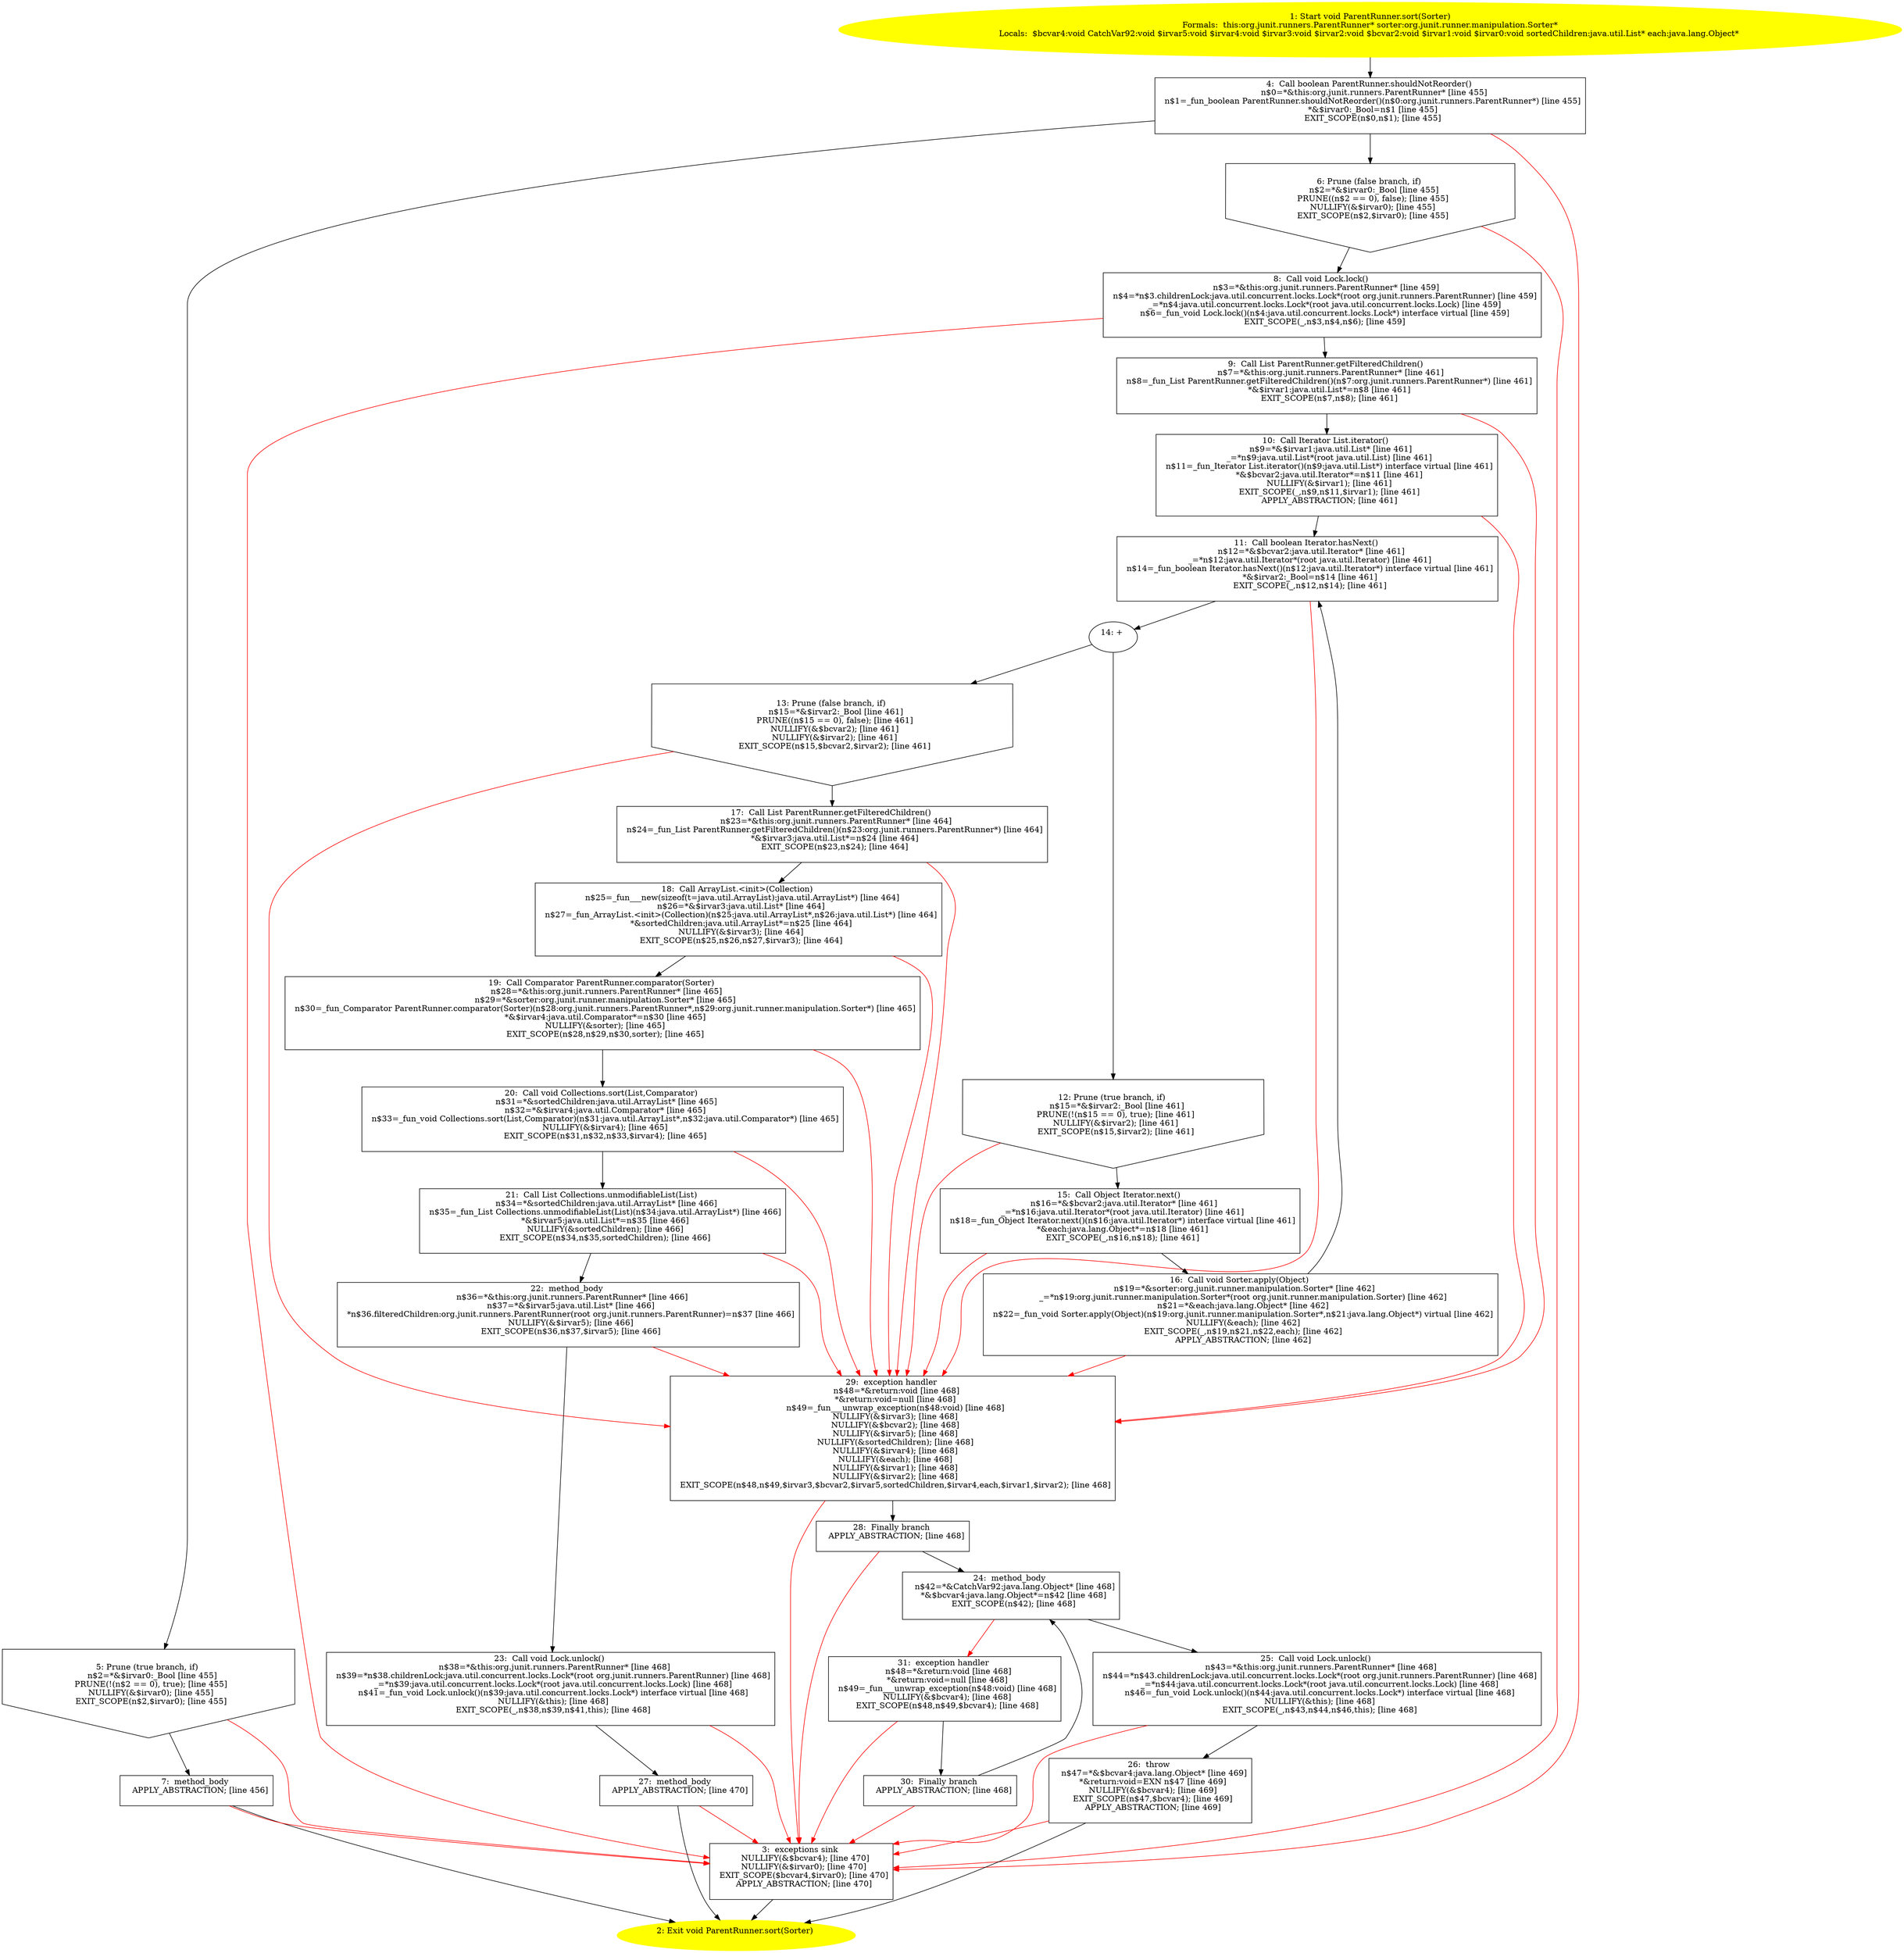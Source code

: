 /* @generated */
digraph cfg {
"org.junit.runners.ParentRunner.sort(org.junit.runner.manipulation.Sorter):void.6bbcab0543b4f46559789d7f20be4309_1" [label="1: Start void ParentRunner.sort(Sorter)\nFormals:  this:org.junit.runners.ParentRunner* sorter:org.junit.runner.manipulation.Sorter*\nLocals:  $bcvar4:void CatchVar92:void $irvar5:void $irvar4:void $irvar3:void $irvar2:void $bcvar2:void $irvar1:void $irvar0:void sortedChildren:java.util.List* each:java.lang.Object* \n  " color=yellow style=filled]
	

	 "org.junit.runners.ParentRunner.sort(org.junit.runner.manipulation.Sorter):void.6bbcab0543b4f46559789d7f20be4309_1" -> "org.junit.runners.ParentRunner.sort(org.junit.runner.manipulation.Sorter):void.6bbcab0543b4f46559789d7f20be4309_4" ;
"org.junit.runners.ParentRunner.sort(org.junit.runner.manipulation.Sorter):void.6bbcab0543b4f46559789d7f20be4309_2" [label="2: Exit void ParentRunner.sort(Sorter) \n  " color=yellow style=filled]
	

"org.junit.runners.ParentRunner.sort(org.junit.runner.manipulation.Sorter):void.6bbcab0543b4f46559789d7f20be4309_3" [label="3:  exceptions sink \n   NULLIFY(&$bcvar4); [line 470]\n  NULLIFY(&$irvar0); [line 470]\n  EXIT_SCOPE($bcvar4,$irvar0); [line 470]\n  APPLY_ABSTRACTION; [line 470]\n " shape="box"]
	

	 "org.junit.runners.ParentRunner.sort(org.junit.runner.manipulation.Sorter):void.6bbcab0543b4f46559789d7f20be4309_3" -> "org.junit.runners.ParentRunner.sort(org.junit.runner.manipulation.Sorter):void.6bbcab0543b4f46559789d7f20be4309_2" ;
"org.junit.runners.ParentRunner.sort(org.junit.runner.manipulation.Sorter):void.6bbcab0543b4f46559789d7f20be4309_4" [label="4:  Call boolean ParentRunner.shouldNotReorder() \n   n$0=*&this:org.junit.runners.ParentRunner* [line 455]\n  n$1=_fun_boolean ParentRunner.shouldNotReorder()(n$0:org.junit.runners.ParentRunner*) [line 455]\n  *&$irvar0:_Bool=n$1 [line 455]\n  EXIT_SCOPE(n$0,n$1); [line 455]\n " shape="box"]
	

	 "org.junit.runners.ParentRunner.sort(org.junit.runner.manipulation.Sorter):void.6bbcab0543b4f46559789d7f20be4309_4" -> "org.junit.runners.ParentRunner.sort(org.junit.runner.manipulation.Sorter):void.6bbcab0543b4f46559789d7f20be4309_5" ;
	 "org.junit.runners.ParentRunner.sort(org.junit.runner.manipulation.Sorter):void.6bbcab0543b4f46559789d7f20be4309_4" -> "org.junit.runners.ParentRunner.sort(org.junit.runner.manipulation.Sorter):void.6bbcab0543b4f46559789d7f20be4309_6" ;
	 "org.junit.runners.ParentRunner.sort(org.junit.runner.manipulation.Sorter):void.6bbcab0543b4f46559789d7f20be4309_4" -> "org.junit.runners.ParentRunner.sort(org.junit.runner.manipulation.Sorter):void.6bbcab0543b4f46559789d7f20be4309_3" [color="red" ];
"org.junit.runners.ParentRunner.sort(org.junit.runner.manipulation.Sorter):void.6bbcab0543b4f46559789d7f20be4309_5" [label="5: Prune (true branch, if) \n   n$2=*&$irvar0:_Bool [line 455]\n  PRUNE(!(n$2 == 0), true); [line 455]\n  NULLIFY(&$irvar0); [line 455]\n  EXIT_SCOPE(n$2,$irvar0); [line 455]\n " shape="invhouse"]
	

	 "org.junit.runners.ParentRunner.sort(org.junit.runner.manipulation.Sorter):void.6bbcab0543b4f46559789d7f20be4309_5" -> "org.junit.runners.ParentRunner.sort(org.junit.runner.manipulation.Sorter):void.6bbcab0543b4f46559789d7f20be4309_7" ;
	 "org.junit.runners.ParentRunner.sort(org.junit.runner.manipulation.Sorter):void.6bbcab0543b4f46559789d7f20be4309_5" -> "org.junit.runners.ParentRunner.sort(org.junit.runner.manipulation.Sorter):void.6bbcab0543b4f46559789d7f20be4309_3" [color="red" ];
"org.junit.runners.ParentRunner.sort(org.junit.runner.manipulation.Sorter):void.6bbcab0543b4f46559789d7f20be4309_6" [label="6: Prune (false branch, if) \n   n$2=*&$irvar0:_Bool [line 455]\n  PRUNE((n$2 == 0), false); [line 455]\n  NULLIFY(&$irvar0); [line 455]\n  EXIT_SCOPE(n$2,$irvar0); [line 455]\n " shape="invhouse"]
	

	 "org.junit.runners.ParentRunner.sort(org.junit.runner.manipulation.Sorter):void.6bbcab0543b4f46559789d7f20be4309_6" -> "org.junit.runners.ParentRunner.sort(org.junit.runner.manipulation.Sorter):void.6bbcab0543b4f46559789d7f20be4309_8" ;
	 "org.junit.runners.ParentRunner.sort(org.junit.runner.manipulation.Sorter):void.6bbcab0543b4f46559789d7f20be4309_6" -> "org.junit.runners.ParentRunner.sort(org.junit.runner.manipulation.Sorter):void.6bbcab0543b4f46559789d7f20be4309_3" [color="red" ];
"org.junit.runners.ParentRunner.sort(org.junit.runner.manipulation.Sorter):void.6bbcab0543b4f46559789d7f20be4309_7" [label="7:  method_body \n   APPLY_ABSTRACTION; [line 456]\n " shape="box"]
	

	 "org.junit.runners.ParentRunner.sort(org.junit.runner.manipulation.Sorter):void.6bbcab0543b4f46559789d7f20be4309_7" -> "org.junit.runners.ParentRunner.sort(org.junit.runner.manipulation.Sorter):void.6bbcab0543b4f46559789d7f20be4309_2" ;
	 "org.junit.runners.ParentRunner.sort(org.junit.runner.manipulation.Sorter):void.6bbcab0543b4f46559789d7f20be4309_7" -> "org.junit.runners.ParentRunner.sort(org.junit.runner.manipulation.Sorter):void.6bbcab0543b4f46559789d7f20be4309_3" [color="red" ];
"org.junit.runners.ParentRunner.sort(org.junit.runner.manipulation.Sorter):void.6bbcab0543b4f46559789d7f20be4309_8" [label="8:  Call void Lock.lock() \n   n$3=*&this:org.junit.runners.ParentRunner* [line 459]\n  n$4=*n$3.childrenLock:java.util.concurrent.locks.Lock*(root org.junit.runners.ParentRunner) [line 459]\n  _=*n$4:java.util.concurrent.locks.Lock*(root java.util.concurrent.locks.Lock) [line 459]\n  n$6=_fun_void Lock.lock()(n$4:java.util.concurrent.locks.Lock*) interface virtual [line 459]\n  EXIT_SCOPE(_,n$3,n$4,n$6); [line 459]\n " shape="box"]
	

	 "org.junit.runners.ParentRunner.sort(org.junit.runner.manipulation.Sorter):void.6bbcab0543b4f46559789d7f20be4309_8" -> "org.junit.runners.ParentRunner.sort(org.junit.runner.manipulation.Sorter):void.6bbcab0543b4f46559789d7f20be4309_9" ;
	 "org.junit.runners.ParentRunner.sort(org.junit.runner.manipulation.Sorter):void.6bbcab0543b4f46559789d7f20be4309_8" -> "org.junit.runners.ParentRunner.sort(org.junit.runner.manipulation.Sorter):void.6bbcab0543b4f46559789d7f20be4309_3" [color="red" ];
"org.junit.runners.ParentRunner.sort(org.junit.runner.manipulation.Sorter):void.6bbcab0543b4f46559789d7f20be4309_9" [label="9:  Call List ParentRunner.getFilteredChildren() \n   n$7=*&this:org.junit.runners.ParentRunner* [line 461]\n  n$8=_fun_List ParentRunner.getFilteredChildren()(n$7:org.junit.runners.ParentRunner*) [line 461]\n  *&$irvar1:java.util.List*=n$8 [line 461]\n  EXIT_SCOPE(n$7,n$8); [line 461]\n " shape="box"]
	

	 "org.junit.runners.ParentRunner.sort(org.junit.runner.manipulation.Sorter):void.6bbcab0543b4f46559789d7f20be4309_9" -> "org.junit.runners.ParentRunner.sort(org.junit.runner.manipulation.Sorter):void.6bbcab0543b4f46559789d7f20be4309_10" ;
	 "org.junit.runners.ParentRunner.sort(org.junit.runner.manipulation.Sorter):void.6bbcab0543b4f46559789d7f20be4309_9" -> "org.junit.runners.ParentRunner.sort(org.junit.runner.manipulation.Sorter):void.6bbcab0543b4f46559789d7f20be4309_29" [color="red" ];
"org.junit.runners.ParentRunner.sort(org.junit.runner.manipulation.Sorter):void.6bbcab0543b4f46559789d7f20be4309_10" [label="10:  Call Iterator List.iterator() \n   n$9=*&$irvar1:java.util.List* [line 461]\n  _=*n$9:java.util.List*(root java.util.List) [line 461]\n  n$11=_fun_Iterator List.iterator()(n$9:java.util.List*) interface virtual [line 461]\n  *&$bcvar2:java.util.Iterator*=n$11 [line 461]\n  NULLIFY(&$irvar1); [line 461]\n  EXIT_SCOPE(_,n$9,n$11,$irvar1); [line 461]\n  APPLY_ABSTRACTION; [line 461]\n " shape="box"]
	

	 "org.junit.runners.ParentRunner.sort(org.junit.runner.manipulation.Sorter):void.6bbcab0543b4f46559789d7f20be4309_10" -> "org.junit.runners.ParentRunner.sort(org.junit.runner.manipulation.Sorter):void.6bbcab0543b4f46559789d7f20be4309_11" ;
	 "org.junit.runners.ParentRunner.sort(org.junit.runner.manipulation.Sorter):void.6bbcab0543b4f46559789d7f20be4309_10" -> "org.junit.runners.ParentRunner.sort(org.junit.runner.manipulation.Sorter):void.6bbcab0543b4f46559789d7f20be4309_29" [color="red" ];
"org.junit.runners.ParentRunner.sort(org.junit.runner.manipulation.Sorter):void.6bbcab0543b4f46559789d7f20be4309_11" [label="11:  Call boolean Iterator.hasNext() \n   n$12=*&$bcvar2:java.util.Iterator* [line 461]\n  _=*n$12:java.util.Iterator*(root java.util.Iterator) [line 461]\n  n$14=_fun_boolean Iterator.hasNext()(n$12:java.util.Iterator*) interface virtual [line 461]\n  *&$irvar2:_Bool=n$14 [line 461]\n  EXIT_SCOPE(_,n$12,n$14); [line 461]\n " shape="box"]
	

	 "org.junit.runners.ParentRunner.sort(org.junit.runner.manipulation.Sorter):void.6bbcab0543b4f46559789d7f20be4309_11" -> "org.junit.runners.ParentRunner.sort(org.junit.runner.manipulation.Sorter):void.6bbcab0543b4f46559789d7f20be4309_14" ;
	 "org.junit.runners.ParentRunner.sort(org.junit.runner.manipulation.Sorter):void.6bbcab0543b4f46559789d7f20be4309_11" -> "org.junit.runners.ParentRunner.sort(org.junit.runner.manipulation.Sorter):void.6bbcab0543b4f46559789d7f20be4309_29" [color="red" ];
"org.junit.runners.ParentRunner.sort(org.junit.runner.manipulation.Sorter):void.6bbcab0543b4f46559789d7f20be4309_12" [label="12: Prune (true branch, if) \n   n$15=*&$irvar2:_Bool [line 461]\n  PRUNE(!(n$15 == 0), true); [line 461]\n  NULLIFY(&$irvar2); [line 461]\n  EXIT_SCOPE(n$15,$irvar2); [line 461]\n " shape="invhouse"]
	

	 "org.junit.runners.ParentRunner.sort(org.junit.runner.manipulation.Sorter):void.6bbcab0543b4f46559789d7f20be4309_12" -> "org.junit.runners.ParentRunner.sort(org.junit.runner.manipulation.Sorter):void.6bbcab0543b4f46559789d7f20be4309_15" ;
	 "org.junit.runners.ParentRunner.sort(org.junit.runner.manipulation.Sorter):void.6bbcab0543b4f46559789d7f20be4309_12" -> "org.junit.runners.ParentRunner.sort(org.junit.runner.manipulation.Sorter):void.6bbcab0543b4f46559789d7f20be4309_29" [color="red" ];
"org.junit.runners.ParentRunner.sort(org.junit.runner.manipulation.Sorter):void.6bbcab0543b4f46559789d7f20be4309_13" [label="13: Prune (false branch, if) \n   n$15=*&$irvar2:_Bool [line 461]\n  PRUNE((n$15 == 0), false); [line 461]\n  NULLIFY(&$bcvar2); [line 461]\n  NULLIFY(&$irvar2); [line 461]\n  EXIT_SCOPE(n$15,$bcvar2,$irvar2); [line 461]\n " shape="invhouse"]
	

	 "org.junit.runners.ParentRunner.sort(org.junit.runner.manipulation.Sorter):void.6bbcab0543b4f46559789d7f20be4309_13" -> "org.junit.runners.ParentRunner.sort(org.junit.runner.manipulation.Sorter):void.6bbcab0543b4f46559789d7f20be4309_17" ;
	 "org.junit.runners.ParentRunner.sort(org.junit.runner.manipulation.Sorter):void.6bbcab0543b4f46559789d7f20be4309_13" -> "org.junit.runners.ParentRunner.sort(org.junit.runner.manipulation.Sorter):void.6bbcab0543b4f46559789d7f20be4309_29" [color="red" ];
"org.junit.runners.ParentRunner.sort(org.junit.runner.manipulation.Sorter):void.6bbcab0543b4f46559789d7f20be4309_14" [label="14: + \n  " ]
	

	 "org.junit.runners.ParentRunner.sort(org.junit.runner.manipulation.Sorter):void.6bbcab0543b4f46559789d7f20be4309_14" -> "org.junit.runners.ParentRunner.sort(org.junit.runner.manipulation.Sorter):void.6bbcab0543b4f46559789d7f20be4309_12" ;
	 "org.junit.runners.ParentRunner.sort(org.junit.runner.manipulation.Sorter):void.6bbcab0543b4f46559789d7f20be4309_14" -> "org.junit.runners.ParentRunner.sort(org.junit.runner.manipulation.Sorter):void.6bbcab0543b4f46559789d7f20be4309_13" ;
"org.junit.runners.ParentRunner.sort(org.junit.runner.manipulation.Sorter):void.6bbcab0543b4f46559789d7f20be4309_15" [label="15:  Call Object Iterator.next() \n   n$16=*&$bcvar2:java.util.Iterator* [line 461]\n  _=*n$16:java.util.Iterator*(root java.util.Iterator) [line 461]\n  n$18=_fun_Object Iterator.next()(n$16:java.util.Iterator*) interface virtual [line 461]\n  *&each:java.lang.Object*=n$18 [line 461]\n  EXIT_SCOPE(_,n$16,n$18); [line 461]\n " shape="box"]
	

	 "org.junit.runners.ParentRunner.sort(org.junit.runner.manipulation.Sorter):void.6bbcab0543b4f46559789d7f20be4309_15" -> "org.junit.runners.ParentRunner.sort(org.junit.runner.manipulation.Sorter):void.6bbcab0543b4f46559789d7f20be4309_16" ;
	 "org.junit.runners.ParentRunner.sort(org.junit.runner.manipulation.Sorter):void.6bbcab0543b4f46559789d7f20be4309_15" -> "org.junit.runners.ParentRunner.sort(org.junit.runner.manipulation.Sorter):void.6bbcab0543b4f46559789d7f20be4309_29" [color="red" ];
"org.junit.runners.ParentRunner.sort(org.junit.runner.manipulation.Sorter):void.6bbcab0543b4f46559789d7f20be4309_16" [label="16:  Call void Sorter.apply(Object) \n   n$19=*&sorter:org.junit.runner.manipulation.Sorter* [line 462]\n  _=*n$19:org.junit.runner.manipulation.Sorter*(root org.junit.runner.manipulation.Sorter) [line 462]\n  n$21=*&each:java.lang.Object* [line 462]\n  n$22=_fun_void Sorter.apply(Object)(n$19:org.junit.runner.manipulation.Sorter*,n$21:java.lang.Object*) virtual [line 462]\n  NULLIFY(&each); [line 462]\n  EXIT_SCOPE(_,n$19,n$21,n$22,each); [line 462]\n  APPLY_ABSTRACTION; [line 462]\n " shape="box"]
	

	 "org.junit.runners.ParentRunner.sort(org.junit.runner.manipulation.Sorter):void.6bbcab0543b4f46559789d7f20be4309_16" -> "org.junit.runners.ParentRunner.sort(org.junit.runner.manipulation.Sorter):void.6bbcab0543b4f46559789d7f20be4309_11" ;
	 "org.junit.runners.ParentRunner.sort(org.junit.runner.manipulation.Sorter):void.6bbcab0543b4f46559789d7f20be4309_16" -> "org.junit.runners.ParentRunner.sort(org.junit.runner.manipulation.Sorter):void.6bbcab0543b4f46559789d7f20be4309_29" [color="red" ];
"org.junit.runners.ParentRunner.sort(org.junit.runner.manipulation.Sorter):void.6bbcab0543b4f46559789d7f20be4309_17" [label="17:  Call List ParentRunner.getFilteredChildren() \n   n$23=*&this:org.junit.runners.ParentRunner* [line 464]\n  n$24=_fun_List ParentRunner.getFilteredChildren()(n$23:org.junit.runners.ParentRunner*) [line 464]\n  *&$irvar3:java.util.List*=n$24 [line 464]\n  EXIT_SCOPE(n$23,n$24); [line 464]\n " shape="box"]
	

	 "org.junit.runners.ParentRunner.sort(org.junit.runner.manipulation.Sorter):void.6bbcab0543b4f46559789d7f20be4309_17" -> "org.junit.runners.ParentRunner.sort(org.junit.runner.manipulation.Sorter):void.6bbcab0543b4f46559789d7f20be4309_18" ;
	 "org.junit.runners.ParentRunner.sort(org.junit.runner.manipulation.Sorter):void.6bbcab0543b4f46559789d7f20be4309_17" -> "org.junit.runners.ParentRunner.sort(org.junit.runner.manipulation.Sorter):void.6bbcab0543b4f46559789d7f20be4309_29" [color="red" ];
"org.junit.runners.ParentRunner.sort(org.junit.runner.manipulation.Sorter):void.6bbcab0543b4f46559789d7f20be4309_18" [label="18:  Call ArrayList.<init>(Collection) \n   n$25=_fun___new(sizeof(t=java.util.ArrayList):java.util.ArrayList*) [line 464]\n  n$26=*&$irvar3:java.util.List* [line 464]\n  n$27=_fun_ArrayList.<init>(Collection)(n$25:java.util.ArrayList*,n$26:java.util.List*) [line 464]\n  *&sortedChildren:java.util.ArrayList*=n$25 [line 464]\n  NULLIFY(&$irvar3); [line 464]\n  EXIT_SCOPE(n$25,n$26,n$27,$irvar3); [line 464]\n " shape="box"]
	

	 "org.junit.runners.ParentRunner.sort(org.junit.runner.manipulation.Sorter):void.6bbcab0543b4f46559789d7f20be4309_18" -> "org.junit.runners.ParentRunner.sort(org.junit.runner.manipulation.Sorter):void.6bbcab0543b4f46559789d7f20be4309_19" ;
	 "org.junit.runners.ParentRunner.sort(org.junit.runner.manipulation.Sorter):void.6bbcab0543b4f46559789d7f20be4309_18" -> "org.junit.runners.ParentRunner.sort(org.junit.runner.manipulation.Sorter):void.6bbcab0543b4f46559789d7f20be4309_29" [color="red" ];
"org.junit.runners.ParentRunner.sort(org.junit.runner.manipulation.Sorter):void.6bbcab0543b4f46559789d7f20be4309_19" [label="19:  Call Comparator ParentRunner.comparator(Sorter) \n   n$28=*&this:org.junit.runners.ParentRunner* [line 465]\n  n$29=*&sorter:org.junit.runner.manipulation.Sorter* [line 465]\n  n$30=_fun_Comparator ParentRunner.comparator(Sorter)(n$28:org.junit.runners.ParentRunner*,n$29:org.junit.runner.manipulation.Sorter*) [line 465]\n  *&$irvar4:java.util.Comparator*=n$30 [line 465]\n  NULLIFY(&sorter); [line 465]\n  EXIT_SCOPE(n$28,n$29,n$30,sorter); [line 465]\n " shape="box"]
	

	 "org.junit.runners.ParentRunner.sort(org.junit.runner.manipulation.Sorter):void.6bbcab0543b4f46559789d7f20be4309_19" -> "org.junit.runners.ParentRunner.sort(org.junit.runner.manipulation.Sorter):void.6bbcab0543b4f46559789d7f20be4309_20" ;
	 "org.junit.runners.ParentRunner.sort(org.junit.runner.manipulation.Sorter):void.6bbcab0543b4f46559789d7f20be4309_19" -> "org.junit.runners.ParentRunner.sort(org.junit.runner.manipulation.Sorter):void.6bbcab0543b4f46559789d7f20be4309_29" [color="red" ];
"org.junit.runners.ParentRunner.sort(org.junit.runner.manipulation.Sorter):void.6bbcab0543b4f46559789d7f20be4309_20" [label="20:  Call void Collections.sort(List,Comparator) \n   n$31=*&sortedChildren:java.util.ArrayList* [line 465]\n  n$32=*&$irvar4:java.util.Comparator* [line 465]\n  n$33=_fun_void Collections.sort(List,Comparator)(n$31:java.util.ArrayList*,n$32:java.util.Comparator*) [line 465]\n  NULLIFY(&$irvar4); [line 465]\n  EXIT_SCOPE(n$31,n$32,n$33,$irvar4); [line 465]\n " shape="box"]
	

	 "org.junit.runners.ParentRunner.sort(org.junit.runner.manipulation.Sorter):void.6bbcab0543b4f46559789d7f20be4309_20" -> "org.junit.runners.ParentRunner.sort(org.junit.runner.manipulation.Sorter):void.6bbcab0543b4f46559789d7f20be4309_21" ;
	 "org.junit.runners.ParentRunner.sort(org.junit.runner.manipulation.Sorter):void.6bbcab0543b4f46559789d7f20be4309_20" -> "org.junit.runners.ParentRunner.sort(org.junit.runner.manipulation.Sorter):void.6bbcab0543b4f46559789d7f20be4309_29" [color="red" ];
"org.junit.runners.ParentRunner.sort(org.junit.runner.manipulation.Sorter):void.6bbcab0543b4f46559789d7f20be4309_21" [label="21:  Call List Collections.unmodifiableList(List) \n   n$34=*&sortedChildren:java.util.ArrayList* [line 466]\n  n$35=_fun_List Collections.unmodifiableList(List)(n$34:java.util.ArrayList*) [line 466]\n  *&$irvar5:java.util.List*=n$35 [line 466]\n  NULLIFY(&sortedChildren); [line 466]\n  EXIT_SCOPE(n$34,n$35,sortedChildren); [line 466]\n " shape="box"]
	

	 "org.junit.runners.ParentRunner.sort(org.junit.runner.manipulation.Sorter):void.6bbcab0543b4f46559789d7f20be4309_21" -> "org.junit.runners.ParentRunner.sort(org.junit.runner.manipulation.Sorter):void.6bbcab0543b4f46559789d7f20be4309_22" ;
	 "org.junit.runners.ParentRunner.sort(org.junit.runner.manipulation.Sorter):void.6bbcab0543b4f46559789d7f20be4309_21" -> "org.junit.runners.ParentRunner.sort(org.junit.runner.manipulation.Sorter):void.6bbcab0543b4f46559789d7f20be4309_29" [color="red" ];
"org.junit.runners.ParentRunner.sort(org.junit.runner.manipulation.Sorter):void.6bbcab0543b4f46559789d7f20be4309_22" [label="22:  method_body \n   n$36=*&this:org.junit.runners.ParentRunner* [line 466]\n  n$37=*&$irvar5:java.util.List* [line 466]\n  *n$36.filteredChildren:org.junit.runners.ParentRunner(root org.junit.runners.ParentRunner)=n$37 [line 466]\n  NULLIFY(&$irvar5); [line 466]\n  EXIT_SCOPE(n$36,n$37,$irvar5); [line 466]\n " shape="box"]
	

	 "org.junit.runners.ParentRunner.sort(org.junit.runner.manipulation.Sorter):void.6bbcab0543b4f46559789d7f20be4309_22" -> "org.junit.runners.ParentRunner.sort(org.junit.runner.manipulation.Sorter):void.6bbcab0543b4f46559789d7f20be4309_23" ;
	 "org.junit.runners.ParentRunner.sort(org.junit.runner.manipulation.Sorter):void.6bbcab0543b4f46559789d7f20be4309_22" -> "org.junit.runners.ParentRunner.sort(org.junit.runner.manipulation.Sorter):void.6bbcab0543b4f46559789d7f20be4309_29" [color="red" ];
"org.junit.runners.ParentRunner.sort(org.junit.runner.manipulation.Sorter):void.6bbcab0543b4f46559789d7f20be4309_23" [label="23:  Call void Lock.unlock() \n   n$38=*&this:org.junit.runners.ParentRunner* [line 468]\n  n$39=*n$38.childrenLock:java.util.concurrent.locks.Lock*(root org.junit.runners.ParentRunner) [line 468]\n  _=*n$39:java.util.concurrent.locks.Lock*(root java.util.concurrent.locks.Lock) [line 468]\n  n$41=_fun_void Lock.unlock()(n$39:java.util.concurrent.locks.Lock*) interface virtual [line 468]\n  NULLIFY(&this); [line 468]\n  EXIT_SCOPE(_,n$38,n$39,n$41,this); [line 468]\n " shape="box"]
	

	 "org.junit.runners.ParentRunner.sort(org.junit.runner.manipulation.Sorter):void.6bbcab0543b4f46559789d7f20be4309_23" -> "org.junit.runners.ParentRunner.sort(org.junit.runner.manipulation.Sorter):void.6bbcab0543b4f46559789d7f20be4309_27" ;
	 "org.junit.runners.ParentRunner.sort(org.junit.runner.manipulation.Sorter):void.6bbcab0543b4f46559789d7f20be4309_23" -> "org.junit.runners.ParentRunner.sort(org.junit.runner.manipulation.Sorter):void.6bbcab0543b4f46559789d7f20be4309_3" [color="red" ];
"org.junit.runners.ParentRunner.sort(org.junit.runner.manipulation.Sorter):void.6bbcab0543b4f46559789d7f20be4309_24" [label="24:  method_body \n   n$42=*&CatchVar92:java.lang.Object* [line 468]\n  *&$bcvar4:java.lang.Object*=n$42 [line 468]\n  EXIT_SCOPE(n$42); [line 468]\n " shape="box"]
	

	 "org.junit.runners.ParentRunner.sort(org.junit.runner.manipulation.Sorter):void.6bbcab0543b4f46559789d7f20be4309_24" -> "org.junit.runners.ParentRunner.sort(org.junit.runner.manipulation.Sorter):void.6bbcab0543b4f46559789d7f20be4309_25" ;
	 "org.junit.runners.ParentRunner.sort(org.junit.runner.manipulation.Sorter):void.6bbcab0543b4f46559789d7f20be4309_24" -> "org.junit.runners.ParentRunner.sort(org.junit.runner.manipulation.Sorter):void.6bbcab0543b4f46559789d7f20be4309_31" [color="red" ];
"org.junit.runners.ParentRunner.sort(org.junit.runner.manipulation.Sorter):void.6bbcab0543b4f46559789d7f20be4309_25" [label="25:  Call void Lock.unlock() \n   n$43=*&this:org.junit.runners.ParentRunner* [line 468]\n  n$44=*n$43.childrenLock:java.util.concurrent.locks.Lock*(root org.junit.runners.ParentRunner) [line 468]\n  _=*n$44:java.util.concurrent.locks.Lock*(root java.util.concurrent.locks.Lock) [line 468]\n  n$46=_fun_void Lock.unlock()(n$44:java.util.concurrent.locks.Lock*) interface virtual [line 468]\n  NULLIFY(&this); [line 468]\n  EXIT_SCOPE(_,n$43,n$44,n$46,this); [line 468]\n " shape="box"]
	

	 "org.junit.runners.ParentRunner.sort(org.junit.runner.manipulation.Sorter):void.6bbcab0543b4f46559789d7f20be4309_25" -> "org.junit.runners.ParentRunner.sort(org.junit.runner.manipulation.Sorter):void.6bbcab0543b4f46559789d7f20be4309_26" ;
	 "org.junit.runners.ParentRunner.sort(org.junit.runner.manipulation.Sorter):void.6bbcab0543b4f46559789d7f20be4309_25" -> "org.junit.runners.ParentRunner.sort(org.junit.runner.manipulation.Sorter):void.6bbcab0543b4f46559789d7f20be4309_3" [color="red" ];
"org.junit.runners.ParentRunner.sort(org.junit.runner.manipulation.Sorter):void.6bbcab0543b4f46559789d7f20be4309_26" [label="26:  throw \n   n$47=*&$bcvar4:java.lang.Object* [line 469]\n  *&return:void=EXN n$47 [line 469]\n  NULLIFY(&$bcvar4); [line 469]\n  EXIT_SCOPE(n$47,$bcvar4); [line 469]\n  APPLY_ABSTRACTION; [line 469]\n " shape="box"]
	

	 "org.junit.runners.ParentRunner.sort(org.junit.runner.manipulation.Sorter):void.6bbcab0543b4f46559789d7f20be4309_26" -> "org.junit.runners.ParentRunner.sort(org.junit.runner.manipulation.Sorter):void.6bbcab0543b4f46559789d7f20be4309_2" ;
	 "org.junit.runners.ParentRunner.sort(org.junit.runner.manipulation.Sorter):void.6bbcab0543b4f46559789d7f20be4309_26" -> "org.junit.runners.ParentRunner.sort(org.junit.runner.manipulation.Sorter):void.6bbcab0543b4f46559789d7f20be4309_3" [color="red" ];
"org.junit.runners.ParentRunner.sort(org.junit.runner.manipulation.Sorter):void.6bbcab0543b4f46559789d7f20be4309_27" [label="27:  method_body \n   APPLY_ABSTRACTION; [line 470]\n " shape="box"]
	

	 "org.junit.runners.ParentRunner.sort(org.junit.runner.manipulation.Sorter):void.6bbcab0543b4f46559789d7f20be4309_27" -> "org.junit.runners.ParentRunner.sort(org.junit.runner.manipulation.Sorter):void.6bbcab0543b4f46559789d7f20be4309_2" ;
	 "org.junit.runners.ParentRunner.sort(org.junit.runner.manipulation.Sorter):void.6bbcab0543b4f46559789d7f20be4309_27" -> "org.junit.runners.ParentRunner.sort(org.junit.runner.manipulation.Sorter):void.6bbcab0543b4f46559789d7f20be4309_3" [color="red" ];
"org.junit.runners.ParentRunner.sort(org.junit.runner.manipulation.Sorter):void.6bbcab0543b4f46559789d7f20be4309_28" [label="28:  Finally branch \n   APPLY_ABSTRACTION; [line 468]\n " shape="box"]
	

	 "org.junit.runners.ParentRunner.sort(org.junit.runner.manipulation.Sorter):void.6bbcab0543b4f46559789d7f20be4309_28" -> "org.junit.runners.ParentRunner.sort(org.junit.runner.manipulation.Sorter):void.6bbcab0543b4f46559789d7f20be4309_24" ;
	 "org.junit.runners.ParentRunner.sort(org.junit.runner.manipulation.Sorter):void.6bbcab0543b4f46559789d7f20be4309_28" -> "org.junit.runners.ParentRunner.sort(org.junit.runner.manipulation.Sorter):void.6bbcab0543b4f46559789d7f20be4309_3" [color="red" ];
"org.junit.runners.ParentRunner.sort(org.junit.runner.manipulation.Sorter):void.6bbcab0543b4f46559789d7f20be4309_29" [label="29:  exception handler \n   n$48=*&return:void [line 468]\n  *&return:void=null [line 468]\n  n$49=_fun___unwrap_exception(n$48:void) [line 468]\n  NULLIFY(&$irvar3); [line 468]\n  NULLIFY(&$bcvar2); [line 468]\n  NULLIFY(&$irvar5); [line 468]\n  NULLIFY(&sortedChildren); [line 468]\n  NULLIFY(&$irvar4); [line 468]\n  NULLIFY(&each); [line 468]\n  NULLIFY(&$irvar1); [line 468]\n  NULLIFY(&$irvar2); [line 468]\n  EXIT_SCOPE(n$48,n$49,$irvar3,$bcvar2,$irvar5,sortedChildren,$irvar4,each,$irvar1,$irvar2); [line 468]\n " shape="box"]
	

	 "org.junit.runners.ParentRunner.sort(org.junit.runner.manipulation.Sorter):void.6bbcab0543b4f46559789d7f20be4309_29" -> "org.junit.runners.ParentRunner.sort(org.junit.runner.manipulation.Sorter):void.6bbcab0543b4f46559789d7f20be4309_28" ;
	 "org.junit.runners.ParentRunner.sort(org.junit.runner.manipulation.Sorter):void.6bbcab0543b4f46559789d7f20be4309_29" -> "org.junit.runners.ParentRunner.sort(org.junit.runner.manipulation.Sorter):void.6bbcab0543b4f46559789d7f20be4309_3" [color="red" ];
"org.junit.runners.ParentRunner.sort(org.junit.runner.manipulation.Sorter):void.6bbcab0543b4f46559789d7f20be4309_30" [label="30:  Finally branch \n   APPLY_ABSTRACTION; [line 468]\n " shape="box"]
	

	 "org.junit.runners.ParentRunner.sort(org.junit.runner.manipulation.Sorter):void.6bbcab0543b4f46559789d7f20be4309_30" -> "org.junit.runners.ParentRunner.sort(org.junit.runner.manipulation.Sorter):void.6bbcab0543b4f46559789d7f20be4309_24" ;
	 "org.junit.runners.ParentRunner.sort(org.junit.runner.manipulation.Sorter):void.6bbcab0543b4f46559789d7f20be4309_30" -> "org.junit.runners.ParentRunner.sort(org.junit.runner.manipulation.Sorter):void.6bbcab0543b4f46559789d7f20be4309_3" [color="red" ];
"org.junit.runners.ParentRunner.sort(org.junit.runner.manipulation.Sorter):void.6bbcab0543b4f46559789d7f20be4309_31" [label="31:  exception handler \n   n$48=*&return:void [line 468]\n  *&return:void=null [line 468]\n  n$49=_fun___unwrap_exception(n$48:void) [line 468]\n  NULLIFY(&$bcvar4); [line 468]\n  EXIT_SCOPE(n$48,n$49,$bcvar4); [line 468]\n " shape="box"]
	

	 "org.junit.runners.ParentRunner.sort(org.junit.runner.manipulation.Sorter):void.6bbcab0543b4f46559789d7f20be4309_31" -> "org.junit.runners.ParentRunner.sort(org.junit.runner.manipulation.Sorter):void.6bbcab0543b4f46559789d7f20be4309_30" ;
	 "org.junit.runners.ParentRunner.sort(org.junit.runner.manipulation.Sorter):void.6bbcab0543b4f46559789d7f20be4309_31" -> "org.junit.runners.ParentRunner.sort(org.junit.runner.manipulation.Sorter):void.6bbcab0543b4f46559789d7f20be4309_3" [color="red" ];
}
